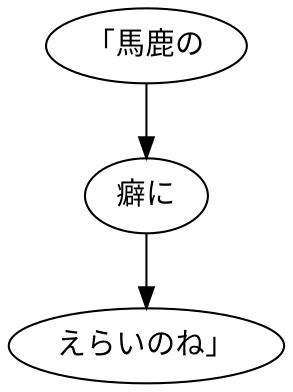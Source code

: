 digraph graph6915 {
	node0 [label="「馬鹿の"];
	node1 [label="癖に"];
	node2 [label="えらいのね」"];
	node0 -> node1;
	node1 -> node2;
}
